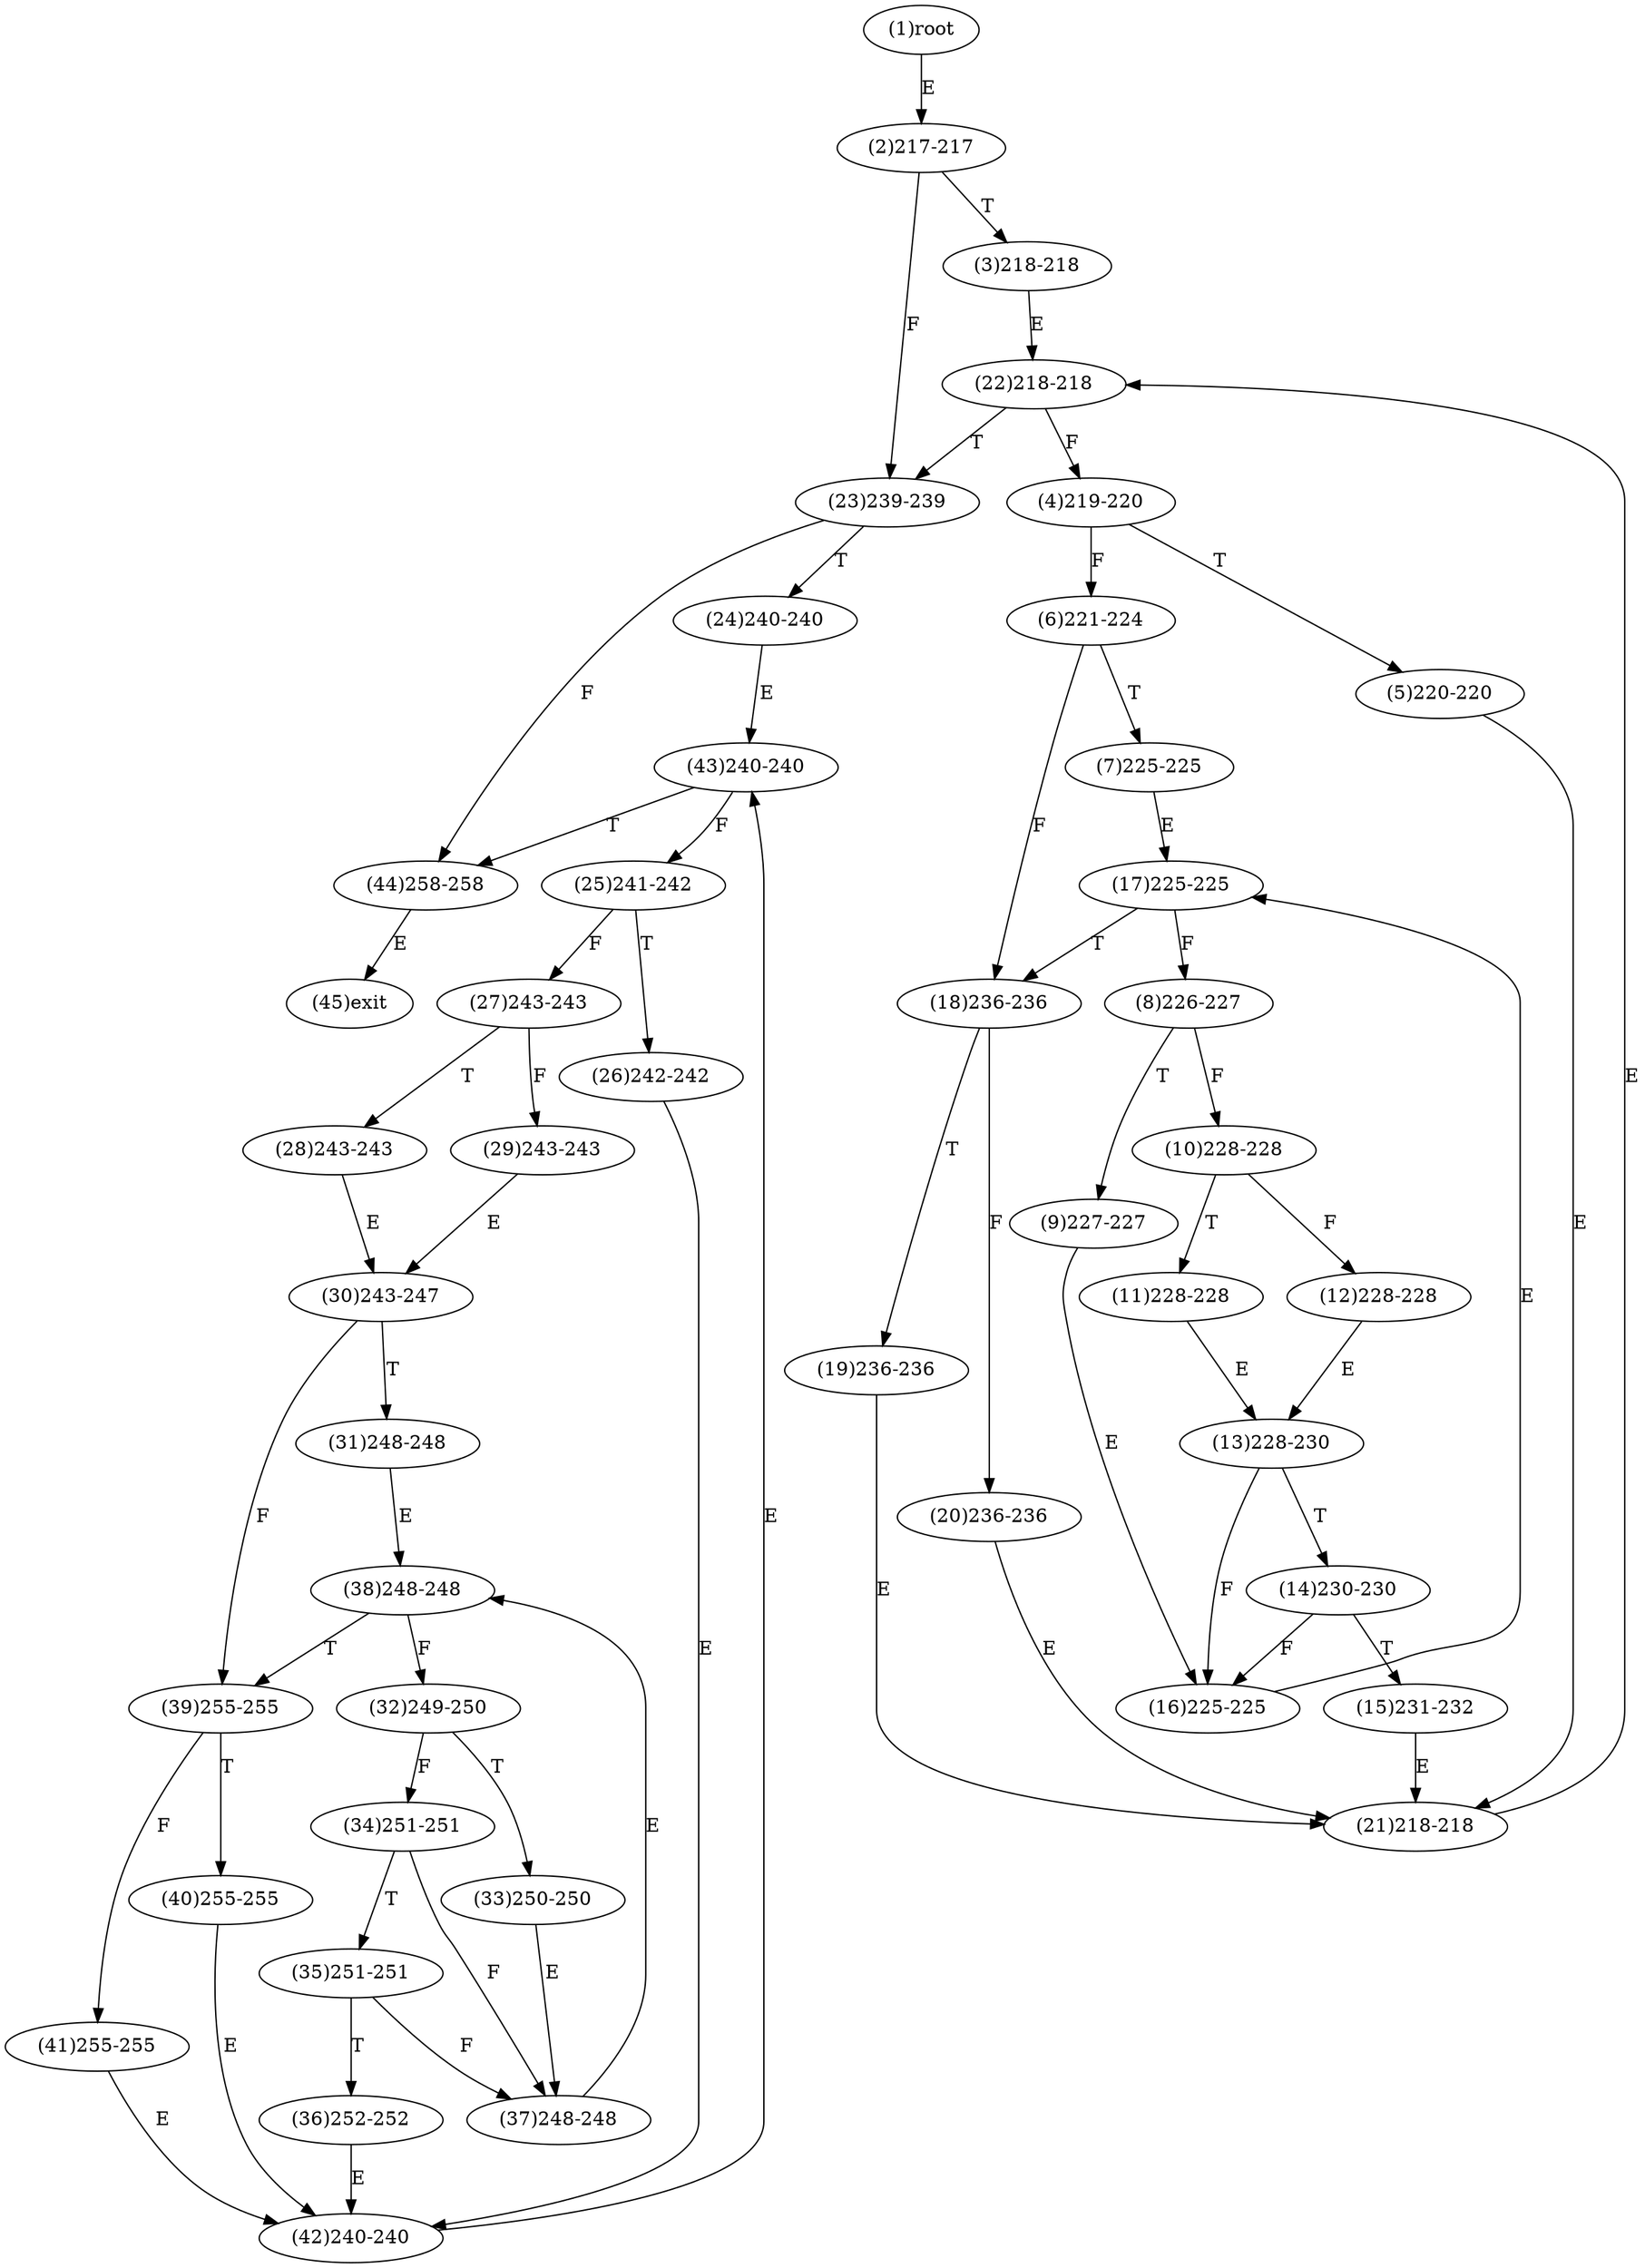 digraph "" { 
1[ label="(1)root"];
2[ label="(2)217-217"];
3[ label="(3)218-218"];
4[ label="(4)219-220"];
5[ label="(5)220-220"];
6[ label="(6)221-224"];
7[ label="(7)225-225"];
8[ label="(8)226-227"];
9[ label="(9)227-227"];
10[ label="(10)228-228"];
11[ label="(11)228-228"];
12[ label="(12)228-228"];
13[ label="(13)228-230"];
14[ label="(14)230-230"];
15[ label="(15)231-232"];
17[ label="(17)225-225"];
16[ label="(16)225-225"];
19[ label="(19)236-236"];
18[ label="(18)236-236"];
21[ label="(21)218-218"];
20[ label="(20)236-236"];
23[ label="(23)239-239"];
22[ label="(22)218-218"];
25[ label="(25)241-242"];
24[ label="(24)240-240"];
27[ label="(27)243-243"];
26[ label="(26)242-242"];
29[ label="(29)243-243"];
28[ label="(28)243-243"];
31[ label="(31)248-248"];
30[ label="(30)243-247"];
34[ label="(34)251-251"];
35[ label="(35)251-251"];
32[ label="(32)249-250"];
33[ label="(33)250-250"];
38[ label="(38)248-248"];
39[ label="(39)255-255"];
36[ label="(36)252-252"];
37[ label="(37)248-248"];
42[ label="(42)240-240"];
43[ label="(43)240-240"];
40[ label="(40)255-255"];
41[ label="(41)255-255"];
44[ label="(44)258-258"];
45[ label="(45)exit"];
1->2[ label="E"];
2->23[ label="F"];
2->3[ label="T"];
3->22[ label="E"];
4->6[ label="F"];
4->5[ label="T"];
5->21[ label="E"];
6->18[ label="F"];
6->7[ label="T"];
7->17[ label="E"];
8->10[ label="F"];
8->9[ label="T"];
9->16[ label="E"];
10->12[ label="F"];
10->11[ label="T"];
11->13[ label="E"];
12->13[ label="E"];
13->16[ label="F"];
13->14[ label="T"];
14->16[ label="F"];
14->15[ label="T"];
15->21[ label="E"];
16->17[ label="E"];
17->8[ label="F"];
17->18[ label="T"];
18->20[ label="F"];
18->19[ label="T"];
19->21[ label="E"];
20->21[ label="E"];
21->22[ label="E"];
22->4[ label="F"];
22->23[ label="T"];
23->44[ label="F"];
23->24[ label="T"];
24->43[ label="E"];
25->27[ label="F"];
25->26[ label="T"];
26->42[ label="E"];
27->29[ label="F"];
27->28[ label="T"];
28->30[ label="E"];
29->30[ label="E"];
30->39[ label="F"];
30->31[ label="T"];
31->38[ label="E"];
32->34[ label="F"];
32->33[ label="T"];
33->37[ label="E"];
34->37[ label="F"];
34->35[ label="T"];
35->37[ label="F"];
35->36[ label="T"];
36->42[ label="E"];
37->38[ label="E"];
38->32[ label="F"];
38->39[ label="T"];
39->41[ label="F"];
39->40[ label="T"];
40->42[ label="E"];
41->42[ label="E"];
42->43[ label="E"];
43->25[ label="F"];
43->44[ label="T"];
44->45[ label="E"];
}